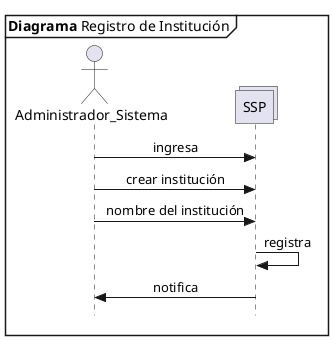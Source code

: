 @startuml Registrar_Institución
skinparam Style strictuml
skinparam SequenceMessageAlignment center

mainframe **Diagrama** Registro de Institución

actor Administrador_Sistema as admin
collections SSP 

admin -> SSP : ingresa
admin -> SSP : crear institución
admin -> SSP : nombre del institución
SSP -> SSP : registra
SSP -> admin : notifica 

@enduml